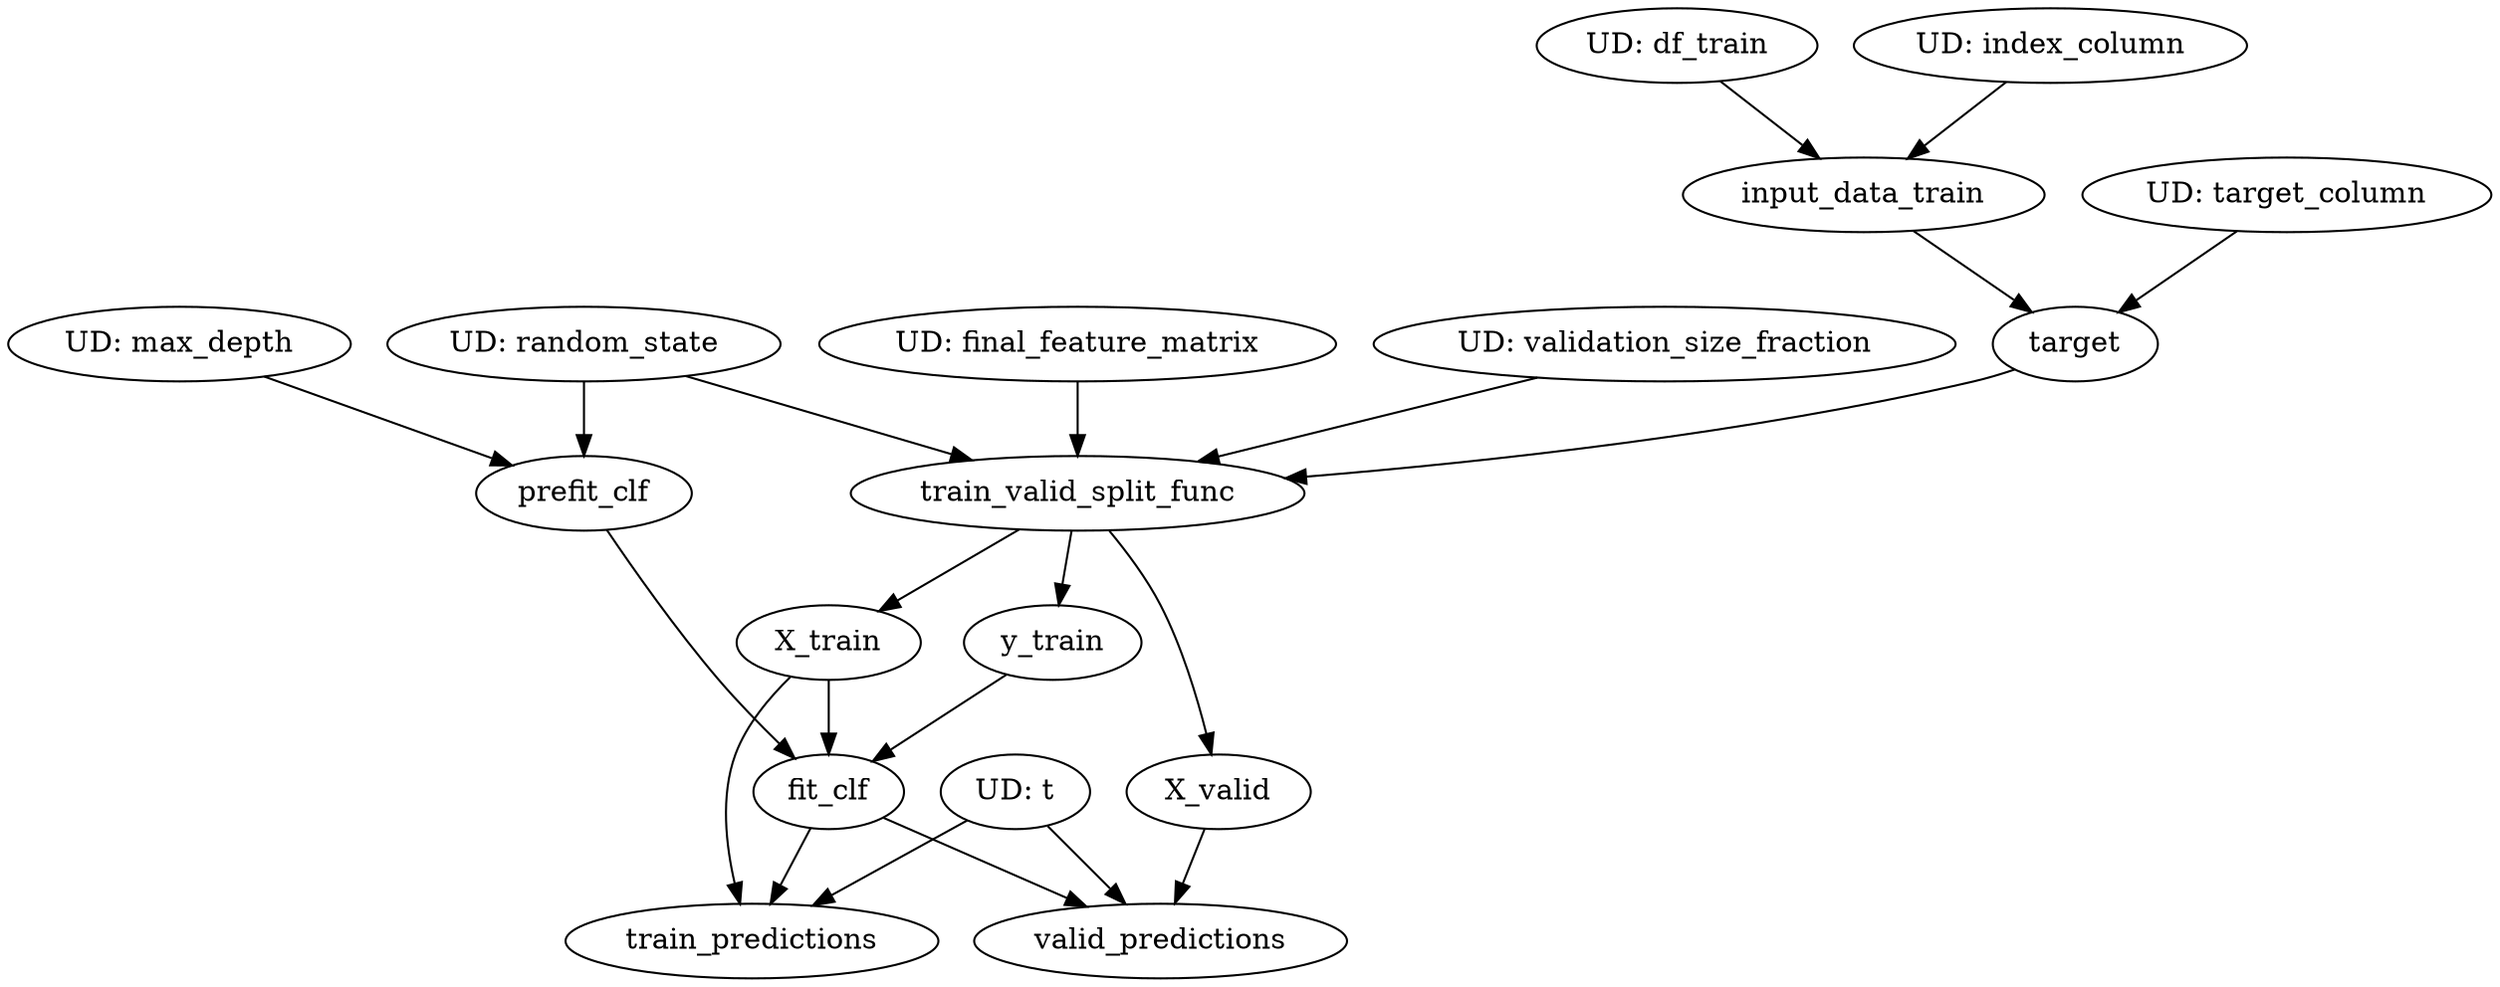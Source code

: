 // Dependency Graph
digraph {
	final_feature_matrix [label=final_feature_matrix]
	y_train [label=y_train]
	prefit_clf [label=prefit_clf]
	validation_size_fraction [label=validation_size_fraction]
	df_train [label=df_train]
	train_valid_split_func [label=train_valid_split_func]
	train_predictions [label=train_predictions]
	t [label=t]
	valid_predictions [label=valid_predictions]
	random_state [label=random_state]
	max_depth [label=max_depth]
	X_valid [label=X_valid]
	input_data_train [label=input_data_train]
	X_train [label=X_train]
	target_column [label=target_column]
	index_column [label=index_column]
	target [label=target]
	fit_clf [label=fit_clf]
	final_feature_matrix [label="UD: final_feature_matrix"]
	validation_size_fraction [label="UD: validation_size_fraction"]
	df_train [label="UD: df_train"]
	t [label="UD: t"]
	random_state [label="UD: random_state"]
	target_column [label="UD: target_column"]
	index_column [label="UD: index_column"]
	max_depth [label="UD: max_depth"]
	train_valid_split_func -> y_train
	random_state -> prefit_clf
	max_depth -> prefit_clf
	final_feature_matrix -> train_valid_split_func
	target -> train_valid_split_func
	validation_size_fraction -> train_valid_split_func
	random_state -> train_valid_split_func
	fit_clf -> train_predictions
	X_train -> train_predictions
	t -> train_predictions
	fit_clf -> valid_predictions
	X_valid -> valid_predictions
	t -> valid_predictions
	train_valid_split_func -> X_valid
	df_train -> input_data_train
	index_column -> input_data_train
	train_valid_split_func -> X_train
	input_data_train -> target
	target_column -> target
	prefit_clf -> fit_clf
	X_train -> fit_clf
	y_train -> fit_clf
}
